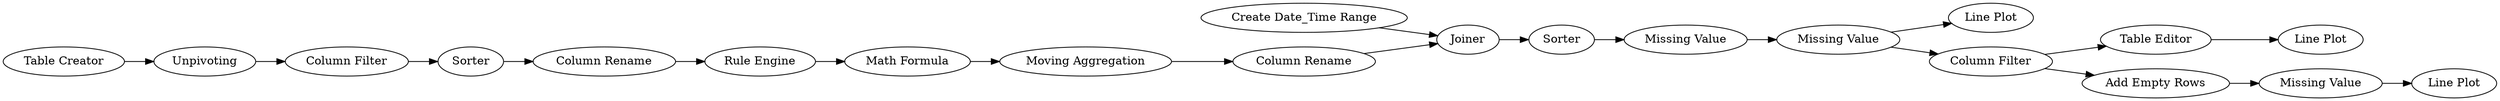 digraph {
	"-294730143778982057_11" [label="Math Formula"]
	"-294730143778982057_19" [label="Line Plot"]
	"-294730143778982057_3" [label="Create Date_Time Range"]
	"-294730143778982057_7" [label="Column Filter"]
	"-294730143778982057_15" [label="Missing Value"]
	"-294730143778982057_21" [label="Line Plot"]
	"-294730143778982057_5" [label=Unpivoting]
	"-294730143778982057_20" [label="Column Filter"]
	"-294730143778982057_1" [label="Table Creator"]
	"-294730143778982057_12" [label=Joiner]
	"-294730143778982057_13" [label="Moving Aggregation"]
	"-294730143778982057_24" [label="Missing Value"]
	"-294730143778982057_18" [label="Column Rename"]
	"-294730143778982057_22" [label="Table Editor"]
	"-294730143778982057_25" [label="Line Plot"]
	"-294730143778982057_16" [label="Missing Value"]
	"-294730143778982057_9" [label="Rule Engine"]
	"-294730143778982057_6" [label=Sorter]
	"-294730143778982057_8" [label="Column Rename"]
	"-294730143778982057_23" [label="Add Empty Rows"]
	"-294730143778982057_14" [label=Sorter]
	"-294730143778982057_20" -> "-294730143778982057_22"
	"-294730143778982057_7" -> "-294730143778982057_6"
	"-294730143778982057_23" -> "-294730143778982057_24"
	"-294730143778982057_8" -> "-294730143778982057_9"
	"-294730143778982057_14" -> "-294730143778982057_15"
	"-294730143778982057_16" -> "-294730143778982057_19"
	"-294730143778982057_22" -> "-294730143778982057_21"
	"-294730143778982057_3" -> "-294730143778982057_12"
	"-294730143778982057_12" -> "-294730143778982057_14"
	"-294730143778982057_5" -> "-294730143778982057_7"
	"-294730143778982057_20" -> "-294730143778982057_23"
	"-294730143778982057_6" -> "-294730143778982057_8"
	"-294730143778982057_13" -> "-294730143778982057_18"
	"-294730143778982057_16" -> "-294730143778982057_20"
	"-294730143778982057_9" -> "-294730143778982057_11"
	"-294730143778982057_1" -> "-294730143778982057_5"
	"-294730143778982057_15" -> "-294730143778982057_16"
	"-294730143778982057_18" -> "-294730143778982057_12"
	"-294730143778982057_11" -> "-294730143778982057_13"
	"-294730143778982057_24" -> "-294730143778982057_25"
	rankdir=LR
}

